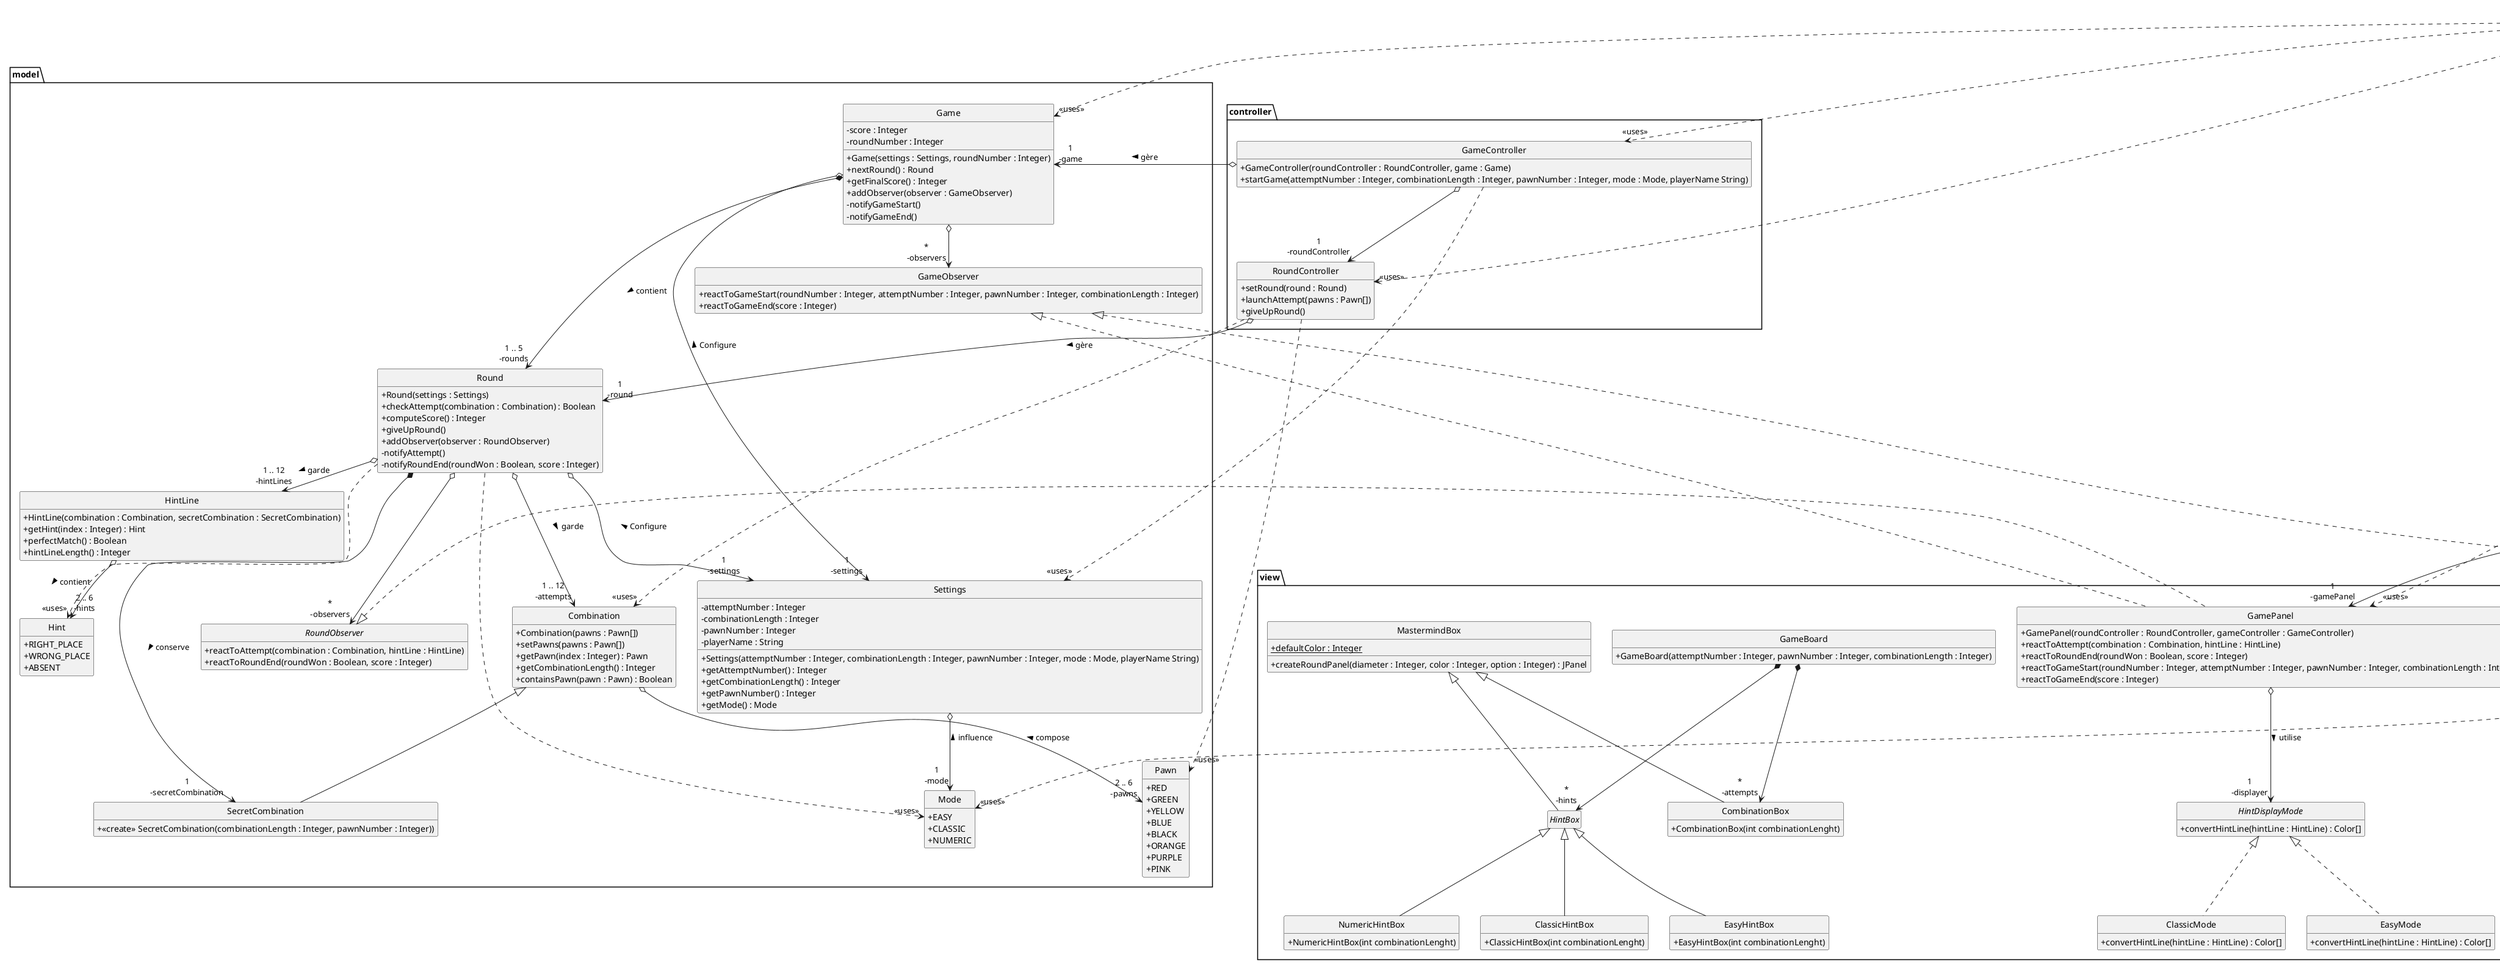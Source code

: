 @startuml
skinparam style strictuml
skinparam classAttributeIconSize 0
hide enum methods
hide empty members

interface view.HintDisplayMode {
    + convertHintLine(hintLine : HintLine) : Color[]
}

class view.ClassicMode implements view.HintDisplayMode {
    + convertHintLine(hintLine : HintLine) : Color[]
}

class view.EasyMode implements view.HintDisplayMode {
    + convertHintLine(hintLine : HintLine) : Color[]
}

enum model.Mode {
    + EASY
    + CLASSIC
    + NUMERIC
}

class controller.GameController {
    + GameController(roundController : RoundController, game : Game)
    + startGame(attemptNumber : Integer, combinationLength : Integer, pawnNumber : Integer, mode : Mode, playerName String)
}

class controller.RoundController {
    + setRound(round : Round)
    + launchAttempt(pawns : Pawn[])
    + giveUpRound()
}

class view.GamePanel implements model.RoundObserver, model.GameObserver{
    + GamePanel(roundController : RoundController, gameController : GameController)
    + reactToAttempt(combination : Combination, hintLine : HintLine)
    + reactToRoundEnd(roundWon : Boolean, score : Integer)
    + reactToGameStart(roundNumber : Integer, attemptNumber : Integer, pawnNumber : Integer, combinationLength : Integer)
    + reactToGameEnd(score : Integer)
}

class view.StartPanel {
    + StartPanel(manager : GameController)
}

class view.EndPanel implements model.GameObserver {
    + EndPanel(manager : GameController)
    + reactToGameStart(roundNumber : Integer, attemptNumber : Integer, pawnNumber : Integer, combinationLength : Integer)
    + reactToGameEnd(score : Integer)
}

interface model.RoundObserver {
    + reactToAttempt(combination : Combination, hintLine : HintLine)
    + reactToRoundEnd(roundWon : Boolean, score : Integer)
}

enum model.Pawn {
    + RED
    + GREEN
    + YELLOW
    + BLUE
    + BLACK
    + ORANGE
    + PURPLE
    + PINK
}

class model.Round {
    + Round(settings : Settings)
    + checkAttempt(combination : Combination) : Boolean
    + computeScore() : Integer
    + giveUpRound()
    + addObserver(observer : RoundObserver)
    - notifyAttempt()
    - notifyRoundEnd(roundWon : Boolean, score : Integer)
}

class model.Settings {
    + Settings(attemptNumber : Integer, combinationLength : Integer, pawnNumber : Integer, mode : Mode, playerName String)
    - attemptNumber : Integer
    - combinationLength : Integer
    - pawnNumber : Integer
    - playerName : String
    + getAttemptNumber() : Integer
    + getCombinationLength() : Integer
    + getPawnNumber() : Integer
    + getMode() : Mode
}

class model.SecretCombination extends model.Combination{
    + <<create>> SecretCombination(combinationLength : Integer, pawnNumber : Integer))
}

class model.Combination {
    + Combination(pawns : Pawn[])
    + setPawns(pawns : Pawn[])
    + getPawn(index : Integer) : Pawn
    + getCombinationLength() : Integer
    + containsPawn(pawn : Pawn) : Boolean
}

class model.HintLine {
    + HintLine(combination : Combination, secretCombination : SecretCombination)
    + getHint(index : Integer) : Hint
    + perfectMatch() : Boolean
    + hintLineLength() : Integer
}

class model.Game {
    - score : Integer
    - roundNumber : Integer
    + Game(settings : Settings, roundNumber : Integer)
    + nextRound() : Round
    + getFinalScore() : Integer
    + addObserver(observer : GameObserver)
    - notifyGameStart()
    - notifyGameEnd()
}

enum model.Hint {
    + RIGHT_PLACE
    + WRONG_PLACE
    + ABSENT
}

class model.GameObserver {
    + reactToGameStart(roundNumber : Integer, attemptNumber : Integer, pawnNumber : Integer, combinationLength : Integer)
    + reactToGameEnd(score : Integer)
}

class view.MastermindWindow {
    + MastermindWindow(endPanel : EndPanel, gamePanel : GamePanel, startPanel : StartPanel)
    + showStartPanel()
    + showGamePanel()
    + showEndPanel()
}

class view.GameBoard {
    + GameBoard(attemptNumber : Integer, pawnNumber : Integer, combinationLength : Integer)
}

abstract class view.HintBox extends view.MastermindBox{

}

class view.NumericHintBox extends view.HintBox {
    + NumericHintBox(int combinationLenght)
}

class view.ClassicHintBox extends view.HintBox {
    + ClassicHintBox(int combinationLenght)
}

class view.EasyHintBox extends view.HintBox {
    + EasyHintBox(int combinationLenght)
}

class view.CombinationBox extends view.MastermindBox {
    + CombinationBox(int combinationLenght)
}

class view.MastermindBox {
    + {static} defaultColor : Integer
    + createRoundPanel(diameter : Integer, color : Integer, option : Integer) : JPanel
}

class MastermindApp {
    + {static} main(args : String[])
}

model.Game o--> "1\n-settings" model.Settings : Configure <
model.Game *---> "1 .. 5\n-rounds" model.Round : contient >
model.Game o--> "*\n-observers" model.GameObserver
model.Round o--> "1\n-settings" model.Settings : Configure <
model.Round *--> "1\n-secretCombination" model.SecretCombination : conserve >
model.Round o--> "1 .. 12\n-attempts" model.Combination : garde >
model.Round o-> "1 .. 12\n-hintLines" model.HintLine : > garde
model.Round ..> "<<uses>>" model.Hint
model.Round ..> "<<uses>>" model.Mode
model.Round o--> "*\n-observers" model.RoundObserver
model.Settings o--> "1\n-mode" model.Mode : influence <
model.HintLine o-> "2 .. 6\n-hints" model.Hint : contient >
model.Combination o--> "2 .. 6\n-pawns" model.Pawn : compose <

controller.GameController ..> "<<uses>>" model.Settings
controller.GameController o--> "1\n-roundController" controller.RoundController
controller.GameController o-> "1\n-game" model.Game : gère >
controller.RoundController o-> "1\n-round" model.Round : gère >
controller.RoundController ..> "<<uses>>" model.Combination
controller.RoundController ..> "<<uses>>" model.Pawn

view.GamePanel o--> "1\n-displayer" view.HintDisplayMode : utilise >
view.MastermindWindow o-> "1\n-gamePanel" view.GamePanel : contient >
view.MastermindWindow o-> "1\n-startPanel" view.StartPanel : contient >
view.MastermindWindow o--> "1\n-endPanel" view.EndPanel : contient >
view.StartPanel ..> "<<uses>>" model.Mode
view.GameBoard *--> "*\n-attempts" CombinationBox
view.GameBoard *--> "*\n-hints" HintBox

MastermindApp ..> "<<uses>>" view.MastermindWindow
MastermindApp ..> "<<uses>>" view.EndPanel
MastermindApp ..> "<<uses>>" view.StartPanel
MastermindApp ..> "<<uses>>" view.GamePanel
MastermindApp ..> "<<uses>>" model.Game
MastermindApp ..> "<<uses>>" controller.GameController
MastermindApp ..> "<<uses>>" controller.RoundController

@enduml
